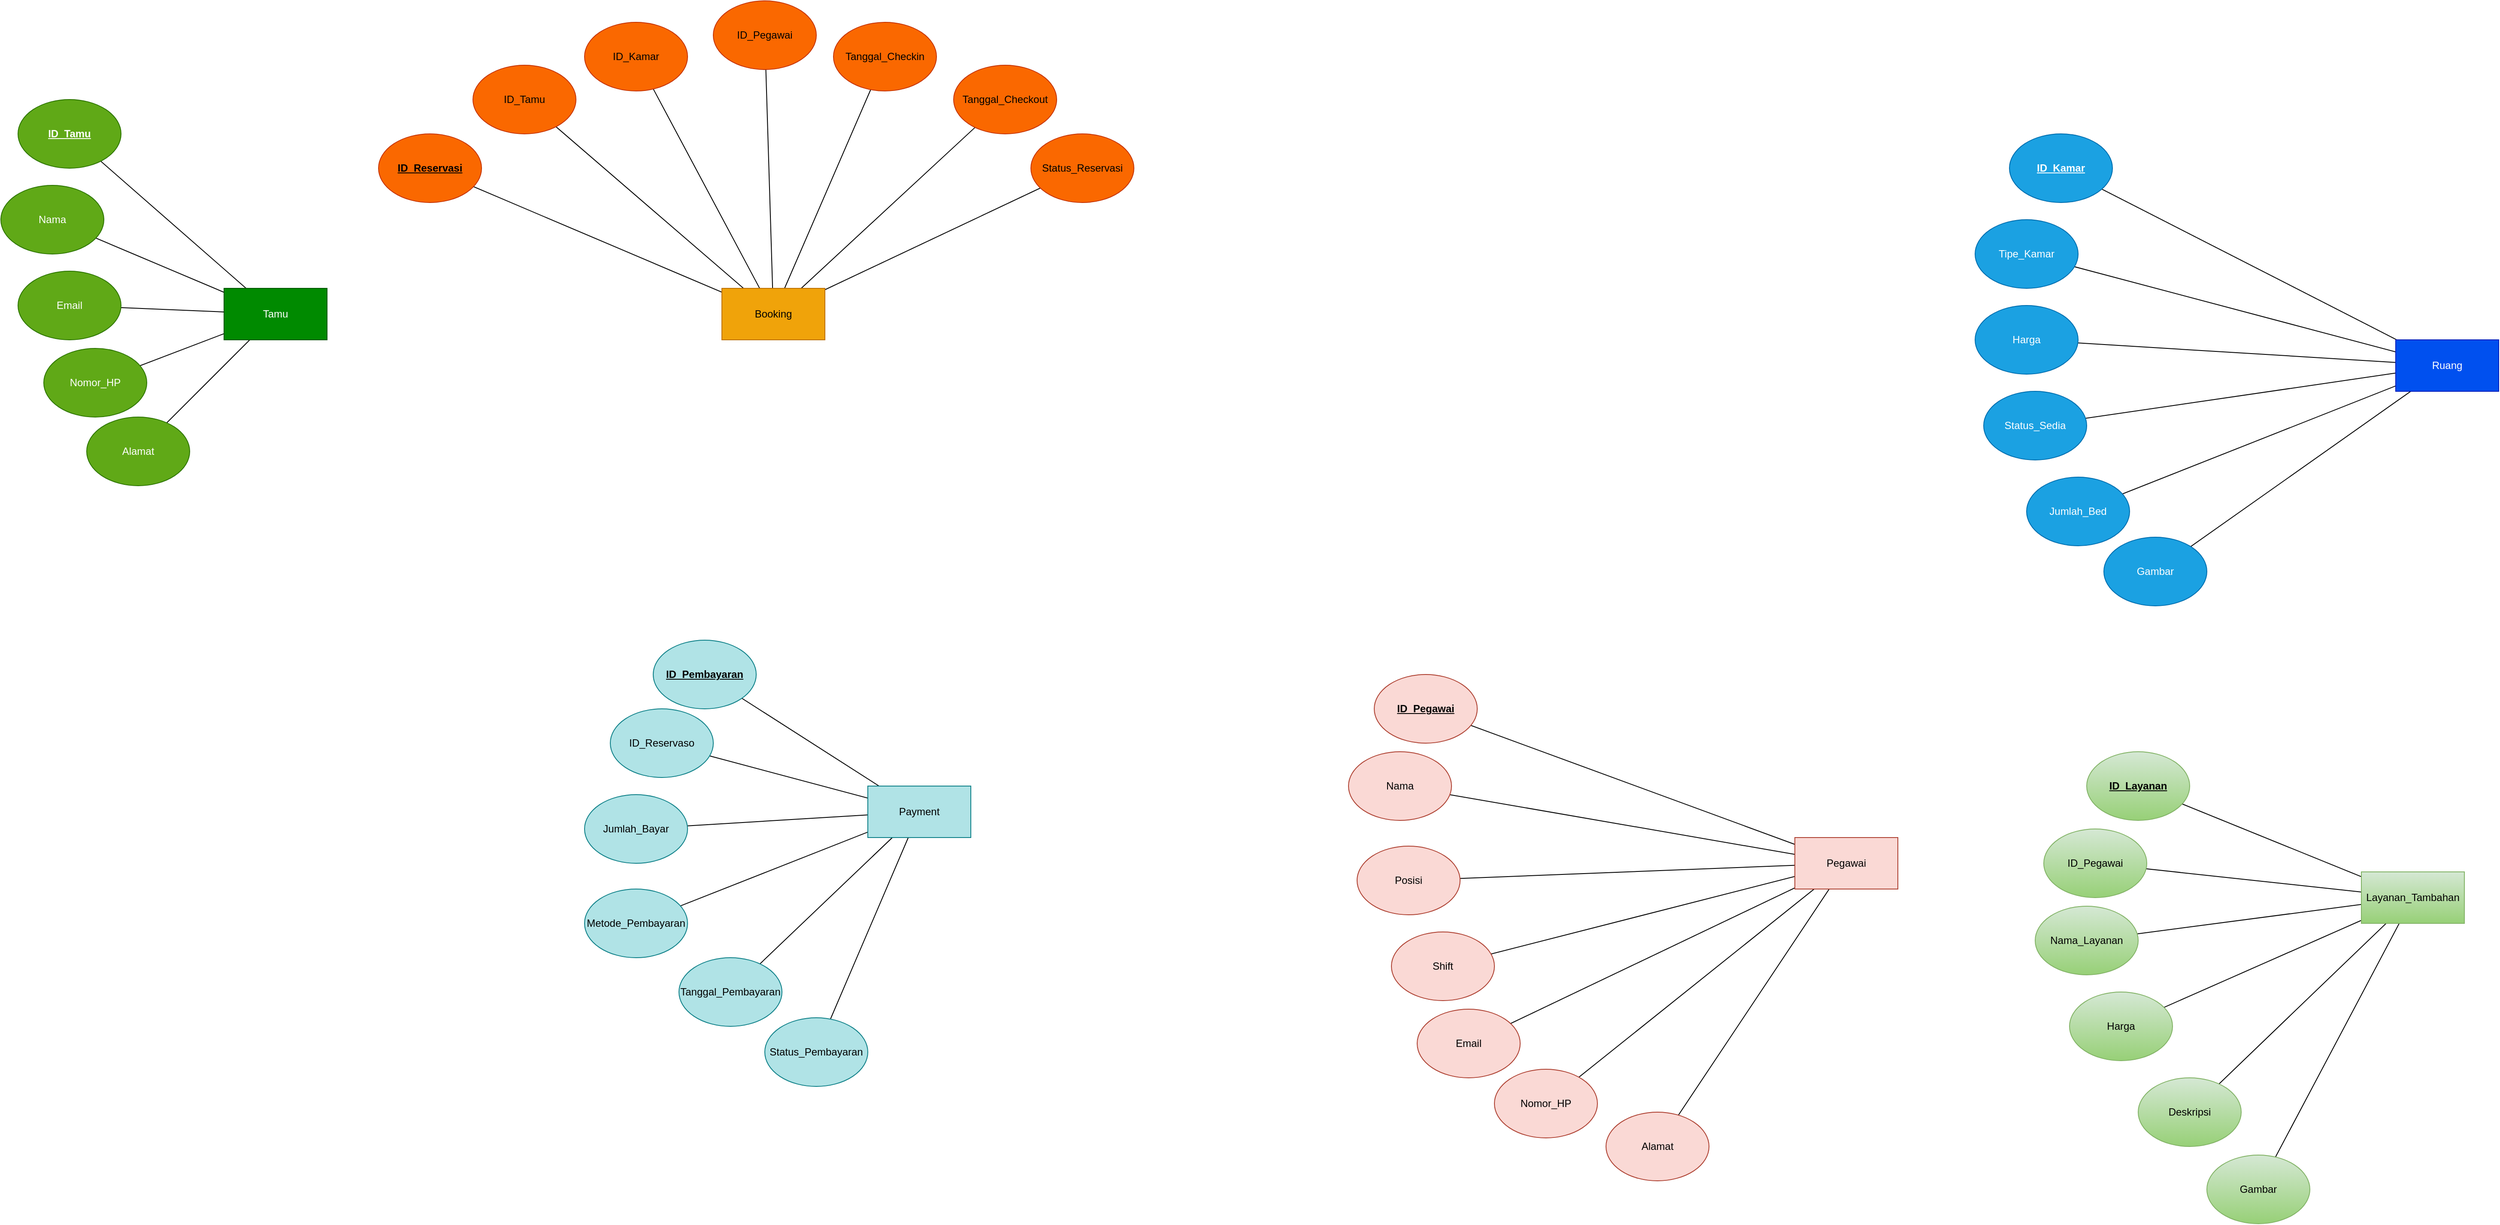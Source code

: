 <mxfile version="26.2.13">
  <diagram name="Page-1" id="5b6cXbMIFhht2GzxUnYm">
    <mxGraphModel dx="2005" dy="1800" grid="1" gridSize="10" guides="1" tooltips="1" connect="1" arrows="1" fold="1" page="1" pageScale="1" pageWidth="850" pageHeight="1100" math="0" shadow="0">
      <root>
        <mxCell id="0" />
        <mxCell id="1" parent="0" />
        <mxCell id="e2a9GpqA6ZSLNUHN16Bm-6" value="" style="endArrow=none;html=1;rounded=0;entryX=0.5;entryY=0.5;entryDx=0;entryDy=0;entryPerimeter=0;exitX=0.5;exitY=0.5;exitDx=0;exitDy=0;exitPerimeter=0;" edge="1" parent="1" source="p-pOgN2rcpTyZTC6pipD-15" target="e2a9GpqA6ZSLNUHN16Bm-5">
          <mxGeometry width="50" height="50" relative="1" as="geometry">
            <mxPoint x="1550" y="790" as="sourcePoint" />
            <mxPoint x="1600" y="740" as="targetPoint" />
          </mxGeometry>
        </mxCell>
        <mxCell id="e2a9GpqA6ZSLNUHN16Bm-2" value="" style="endArrow=none;html=1;rounded=0;entryX=0.5;entryY=0.5;entryDx=0;entryDy=0;entryPerimeter=0;exitX=0.5;exitY=0.5;exitDx=0;exitDy=0;exitPerimeter=0;" edge="1" parent="1" source="p-pOgN2rcpTyZTC6pipD-13" target="e2a9GpqA6ZSLNUHN16Bm-1">
          <mxGeometry width="50" height="50" relative="1" as="geometry">
            <mxPoint x="850" y="90" as="sourcePoint" />
            <mxPoint x="900" y="40" as="targetPoint" />
          </mxGeometry>
        </mxCell>
        <mxCell id="p-pOgN2rcpTyZTC6pipD-81" value="" style="endArrow=none;html=1;rounded=0;exitX=0.5;exitY=0.5;exitDx=0;exitDy=0;exitPerimeter=0;entryX=0.5;entryY=0.5;entryDx=0;entryDy=0;entryPerimeter=0;" parent="1" source="p-pOgN2rcpTyZTC6pipD-80" target="p-pOgN2rcpTyZTC6pipD-15" edge="1">
          <mxGeometry width="50" height="50" relative="1" as="geometry">
            <mxPoint x="1530" y="860" as="sourcePoint" />
            <mxPoint x="1580" y="810" as="targetPoint" />
          </mxGeometry>
        </mxCell>
        <mxCell id="p-pOgN2rcpTyZTC6pipD-82" value="" style="endArrow=none;html=1;rounded=0;entryX=0.5;entryY=0.5;entryDx=0;entryDy=0;entryPerimeter=0;exitX=0.5;exitY=0.5;exitDx=0;exitDy=0;exitPerimeter=0;" parent="1" source="p-pOgN2rcpTyZTC6pipD-15" target="p-pOgN2rcpTyZTC6pipD-79" edge="1">
          <mxGeometry width="50" height="50" relative="1" as="geometry">
            <mxPoint x="1530" y="860" as="sourcePoint" />
            <mxPoint x="1580" y="810" as="targetPoint" />
          </mxGeometry>
        </mxCell>
        <mxCell id="p-pOgN2rcpTyZTC6pipD-83" value="" style="endArrow=none;html=1;rounded=0;entryX=0.5;entryY=0.5;entryDx=0;entryDy=0;entryPerimeter=0;exitX=0.5;exitY=0.5;exitDx=0;exitDy=0;exitPerimeter=0;" parent="1" source="p-pOgN2rcpTyZTC6pipD-15" target="p-pOgN2rcpTyZTC6pipD-78" edge="1">
          <mxGeometry width="50" height="50" relative="1" as="geometry">
            <mxPoint x="1530" y="860" as="sourcePoint" />
            <mxPoint x="1580" y="810" as="targetPoint" />
          </mxGeometry>
        </mxCell>
        <mxCell id="p-pOgN2rcpTyZTC6pipD-84" value="" style="endArrow=none;html=1;rounded=0;entryX=0.5;entryY=0.5;entryDx=0;entryDy=0;entryPerimeter=0;exitX=0.5;exitY=0.5;exitDx=0;exitDy=0;exitPerimeter=0;" parent="1" source="p-pOgN2rcpTyZTC6pipD-15" target="p-pOgN2rcpTyZTC6pipD-77" edge="1">
          <mxGeometry width="50" height="50" relative="1" as="geometry">
            <mxPoint x="1530" y="860" as="sourcePoint" />
            <mxPoint x="1580" y="810" as="targetPoint" />
          </mxGeometry>
        </mxCell>
        <mxCell id="p-pOgN2rcpTyZTC6pipD-85" value="" style="endArrow=none;html=1;rounded=0;entryX=0.5;entryY=0.5;entryDx=0;entryDy=0;entryPerimeter=0;exitX=0.5;exitY=0.5;exitDx=0;exitDy=0;exitPerimeter=0;" parent="1" source="p-pOgN2rcpTyZTC6pipD-15" target="p-pOgN2rcpTyZTC6pipD-76" edge="1">
          <mxGeometry width="50" height="50" relative="1" as="geometry">
            <mxPoint x="1530" y="860" as="sourcePoint" />
            <mxPoint x="1580" y="810" as="targetPoint" />
          </mxGeometry>
        </mxCell>
        <mxCell id="p-pOgN2rcpTyZTC6pipD-69" value="" style="endArrow=none;html=1;rounded=0;exitX=0.5;exitY=0.5;exitDx=0;exitDy=0;exitPerimeter=0;entryX=0.5;entryY=0.5;entryDx=0;entryDy=0;entryPerimeter=0;" parent="1" source="p-pOgN2rcpTyZTC6pipD-68" target="p-pOgN2rcpTyZTC6pipD-60" edge="1">
          <mxGeometry width="50" height="50" relative="1" as="geometry">
            <mxPoint x="880" y="730" as="sourcePoint" />
            <mxPoint x="930" y="680" as="targetPoint" />
          </mxGeometry>
        </mxCell>
        <mxCell id="p-pOgN2rcpTyZTC6pipD-70" value="" style="endArrow=none;html=1;rounded=0;entryX=0.5;entryY=0.5;entryDx=0;entryDy=0;entryPerimeter=0;exitX=0.5;exitY=0.5;exitDx=0;exitDy=0;exitPerimeter=0;" parent="1" source="p-pOgN2rcpTyZTC6pipD-67" target="p-pOgN2rcpTyZTC6pipD-60" edge="1">
          <mxGeometry width="50" height="50" relative="1" as="geometry">
            <mxPoint x="880" y="730" as="sourcePoint" />
            <mxPoint x="930" y="680" as="targetPoint" />
          </mxGeometry>
        </mxCell>
        <mxCell id="p-pOgN2rcpTyZTC6pipD-71" value="" style="endArrow=none;html=1;rounded=0;exitX=0.5;exitY=0.5;exitDx=0;exitDy=0;exitPerimeter=0;entryX=0.5;entryY=0.5;entryDx=0;entryDy=0;entryPerimeter=0;" parent="1" source="p-pOgN2rcpTyZTC6pipD-66" target="p-pOgN2rcpTyZTC6pipD-60" edge="1">
          <mxGeometry width="50" height="50" relative="1" as="geometry">
            <mxPoint x="880" y="730" as="sourcePoint" />
            <mxPoint x="930" y="680" as="targetPoint" />
          </mxGeometry>
        </mxCell>
        <mxCell id="p-pOgN2rcpTyZTC6pipD-72" value="" style="endArrow=none;html=1;rounded=0;entryX=0.5;entryY=0.5;entryDx=0;entryDy=0;entryPerimeter=0;exitX=0.5;exitY=0.5;exitDx=0;exitDy=0;exitPerimeter=0;" parent="1" source="p-pOgN2rcpTyZTC6pipD-65" target="p-pOgN2rcpTyZTC6pipD-60" edge="1">
          <mxGeometry width="50" height="50" relative="1" as="geometry">
            <mxPoint x="880" y="730" as="sourcePoint" />
            <mxPoint x="930" y="680" as="targetPoint" />
          </mxGeometry>
        </mxCell>
        <mxCell id="p-pOgN2rcpTyZTC6pipD-73" value="" style="endArrow=none;html=1;rounded=0;entryX=0.5;entryY=0.5;entryDx=0;entryDy=0;entryPerimeter=0;exitX=0.5;exitY=0.5;exitDx=0;exitDy=0;exitPerimeter=0;" parent="1" source="p-pOgN2rcpTyZTC6pipD-64" target="p-pOgN2rcpTyZTC6pipD-60" edge="1">
          <mxGeometry width="50" height="50" relative="1" as="geometry">
            <mxPoint x="880" y="730" as="sourcePoint" />
            <mxPoint x="930" y="680" as="targetPoint" />
          </mxGeometry>
        </mxCell>
        <mxCell id="p-pOgN2rcpTyZTC6pipD-74" value="" style="endArrow=none;html=1;rounded=0;entryX=0.5;entryY=0.5;entryDx=0;entryDy=0;entryPerimeter=0;exitX=0.5;exitY=0.5;exitDx=0;exitDy=0;exitPerimeter=0;" parent="1" source="p-pOgN2rcpTyZTC6pipD-63" target="p-pOgN2rcpTyZTC6pipD-60" edge="1">
          <mxGeometry width="50" height="50" relative="1" as="geometry">
            <mxPoint x="880" y="730" as="sourcePoint" />
            <mxPoint x="930" y="680" as="targetPoint" />
          </mxGeometry>
        </mxCell>
        <mxCell id="p-pOgN2rcpTyZTC6pipD-75" value="" style="endArrow=none;html=1;rounded=0;entryX=0.5;entryY=0.5;entryDx=0;entryDy=0;entryPerimeter=0;exitX=0.5;exitY=0.5;exitDx=0;exitDy=0;exitPerimeter=0;" parent="1" source="p-pOgN2rcpTyZTC6pipD-60" target="p-pOgN2rcpTyZTC6pipD-61" edge="1">
          <mxGeometry width="50" height="50" relative="1" as="geometry">
            <mxPoint x="880" y="730" as="sourcePoint" />
            <mxPoint x="930" y="680" as="targetPoint" />
          </mxGeometry>
        </mxCell>
        <mxCell id="p-pOgN2rcpTyZTC6pipD-54" value="" style="endArrow=none;html=1;rounded=0;entryX=0.5;entryY=0.5;entryDx=0;entryDy=0;entryPerimeter=0;exitX=0.5;exitY=0.5;exitDx=0;exitDy=0;exitPerimeter=0;" parent="1" source="p-pOgN2rcpTyZTC6pipD-53" target="p-pOgN2rcpTyZTC6pipD-14" edge="1">
          <mxGeometry width="50" height="50" relative="1" as="geometry">
            <mxPoint x="310" y="650" as="sourcePoint" />
            <mxPoint x="220" y="730" as="targetPoint" />
          </mxGeometry>
        </mxCell>
        <mxCell id="p-pOgN2rcpTyZTC6pipD-55" value="" style="endArrow=none;html=1;rounded=0;entryX=0.5;entryY=0.5;entryDx=0;entryDy=0;entryPerimeter=0;exitX=0.5;exitY=0.5;exitDx=0;exitDy=0;exitPerimeter=0;" parent="1" source="p-pOgN2rcpTyZTC6pipD-52" target="p-pOgN2rcpTyZTC6pipD-14" edge="1">
          <mxGeometry width="50" height="50" relative="1" as="geometry">
            <mxPoint x="310" y="650" as="sourcePoint" />
            <mxPoint x="360" y="600" as="targetPoint" />
          </mxGeometry>
        </mxCell>
        <mxCell id="p-pOgN2rcpTyZTC6pipD-56" value="" style="endArrow=none;html=1;rounded=0;exitX=0.5;exitY=0.5;exitDx=0;exitDy=0;exitPerimeter=0;entryX=0.5;entryY=0.5;entryDx=0;entryDy=0;entryPerimeter=0;" parent="1" source="p-pOgN2rcpTyZTC6pipD-51" target="p-pOgN2rcpTyZTC6pipD-14" edge="1">
          <mxGeometry width="50" height="50" relative="1" as="geometry">
            <mxPoint x="310" y="650" as="sourcePoint" />
            <mxPoint x="220" y="720" as="targetPoint" />
          </mxGeometry>
        </mxCell>
        <mxCell id="p-pOgN2rcpTyZTC6pipD-57" value="" style="endArrow=none;html=1;rounded=0;entryX=0.5;entryY=0.5;entryDx=0;entryDy=0;entryPerimeter=0;exitX=0.5;exitY=0.5;exitDx=0;exitDy=0;exitPerimeter=0;" parent="1" source="p-pOgN2rcpTyZTC6pipD-14" target="p-pOgN2rcpTyZTC6pipD-50" edge="1">
          <mxGeometry width="50" height="50" relative="1" as="geometry">
            <mxPoint x="210" y="730" as="sourcePoint" />
            <mxPoint x="360" y="600" as="targetPoint" />
          </mxGeometry>
        </mxCell>
        <mxCell id="p-pOgN2rcpTyZTC6pipD-58" value="" style="endArrow=none;html=1;rounded=0;entryX=0.5;entryY=0.5;entryDx=0;entryDy=0;entryPerimeter=0;exitX=0.5;exitY=0.5;exitDx=0;exitDy=0;exitPerimeter=0;" parent="1" source="p-pOgN2rcpTyZTC6pipD-14" target="p-pOgN2rcpTyZTC6pipD-49" edge="1">
          <mxGeometry width="50" height="50" relative="1" as="geometry">
            <mxPoint x="310" y="650" as="sourcePoint" />
            <mxPoint x="360" y="600" as="targetPoint" />
          </mxGeometry>
        </mxCell>
        <mxCell id="p-pOgN2rcpTyZTC6pipD-59" value="" style="endArrow=none;html=1;rounded=0;entryX=0.5;entryY=0.5;entryDx=0;entryDy=0;entryPerimeter=0;exitX=0.5;exitY=0.5;exitDx=0;exitDy=0;exitPerimeter=0;" parent="1" source="p-pOgN2rcpTyZTC6pipD-14" target="p-pOgN2rcpTyZTC6pipD-48" edge="1">
          <mxGeometry width="50" height="50" relative="1" as="geometry">
            <mxPoint x="310" y="650" as="sourcePoint" />
            <mxPoint x="360" y="600" as="targetPoint" />
          </mxGeometry>
        </mxCell>
        <mxCell id="p-pOgN2rcpTyZTC6pipD-42" value="" style="endArrow=none;html=1;rounded=0;exitX=0.5;exitY=0.5;exitDx=0;exitDy=0;exitPerimeter=0;entryX=0.5;entryY=0.5;entryDx=0;entryDy=0;entryPerimeter=0;" parent="1" source="p-pOgN2rcpTyZTC6pipD-41" target="p-pOgN2rcpTyZTC6pipD-13" edge="1">
          <mxGeometry width="50" height="50" relative="1" as="geometry">
            <mxPoint x="450" y="70" as="sourcePoint" />
            <mxPoint x="500" y="20" as="targetPoint" />
          </mxGeometry>
        </mxCell>
        <mxCell id="p-pOgN2rcpTyZTC6pipD-43" value="" style="endArrow=none;html=1;rounded=0;exitX=0.5;exitY=0.5;exitDx=0;exitDy=0;exitPerimeter=0;entryX=0.5;entryY=0.5;entryDx=0;entryDy=0;entryPerimeter=0;" parent="1" source="p-pOgN2rcpTyZTC6pipD-40" target="p-pOgN2rcpTyZTC6pipD-13" edge="1">
          <mxGeometry width="50" height="50" relative="1" as="geometry">
            <mxPoint x="450" y="70" as="sourcePoint" />
            <mxPoint x="500" y="20" as="targetPoint" />
          </mxGeometry>
        </mxCell>
        <mxCell id="p-pOgN2rcpTyZTC6pipD-44" value="" style="endArrow=none;html=1;rounded=0;exitX=0.5;exitY=0.5;exitDx=0;exitDy=0;exitPerimeter=0;entryX=0.5;entryY=0.5;entryDx=0;entryDy=0;entryPerimeter=0;" parent="1" source="p-pOgN2rcpTyZTC6pipD-39" target="p-pOgN2rcpTyZTC6pipD-13" edge="1">
          <mxGeometry width="50" height="50" relative="1" as="geometry">
            <mxPoint x="450" y="70" as="sourcePoint" />
            <mxPoint x="500" y="20" as="targetPoint" />
          </mxGeometry>
        </mxCell>
        <mxCell id="p-pOgN2rcpTyZTC6pipD-45" value="" style="endArrow=none;html=1;rounded=0;exitX=0.5;exitY=0.5;exitDx=0;exitDy=0;exitPerimeter=0;entryX=0.5;entryY=0.5;entryDx=0;entryDy=0;entryPerimeter=0;" parent="1" source="p-pOgN2rcpTyZTC6pipD-38" target="p-pOgN2rcpTyZTC6pipD-13" edge="1">
          <mxGeometry width="50" height="50" relative="1" as="geometry">
            <mxPoint x="450" y="70" as="sourcePoint" />
            <mxPoint x="500" y="20" as="targetPoint" />
          </mxGeometry>
        </mxCell>
        <mxCell id="p-pOgN2rcpTyZTC6pipD-46" value="" style="endArrow=none;html=1;rounded=0;entryX=0.5;entryY=0.5;entryDx=0;entryDy=0;entryPerimeter=0;exitX=0.5;exitY=0.5;exitDx=0;exitDy=0;exitPerimeter=0;" parent="1" source="p-pOgN2rcpTyZTC6pipD-13" target="p-pOgN2rcpTyZTC6pipD-37" edge="1">
          <mxGeometry width="50" height="50" relative="1" as="geometry">
            <mxPoint x="450" y="70" as="sourcePoint" />
            <mxPoint x="500" y="20" as="targetPoint" />
          </mxGeometry>
        </mxCell>
        <mxCell id="p-pOgN2rcpTyZTC6pipD-47" value="" style="endArrow=none;html=1;rounded=0;entryX=0.5;entryY=0.5;entryDx=0;entryDy=0;entryPerimeter=0;exitX=0.5;exitY=0.5;exitDx=0;exitDy=0;exitPerimeter=0;" parent="1" source="p-pOgN2rcpTyZTC6pipD-13" target="p-pOgN2rcpTyZTC6pipD-36" edge="1">
          <mxGeometry width="50" height="50" relative="1" as="geometry">
            <mxPoint x="450" y="70" as="sourcePoint" />
            <mxPoint x="500" y="20" as="targetPoint" />
          </mxGeometry>
        </mxCell>
        <mxCell id="p-pOgN2rcpTyZTC6pipD-30" value="" style="endArrow=none;html=1;rounded=0;exitX=0.5;exitY=0.5;exitDx=0;exitDy=0;exitPerimeter=0;entryX=0.5;entryY=0.5;entryDx=0;entryDy=0;entryPerimeter=0;" parent="1" source="p-pOgN2rcpTyZTC6pipD-24" target="p-pOgN2rcpTyZTC6pipD-12" edge="1">
          <mxGeometry width="50" height="50" relative="1" as="geometry">
            <mxPoint x="1800" y="170" as="sourcePoint" />
            <mxPoint x="1850" y="120" as="targetPoint" />
          </mxGeometry>
        </mxCell>
        <mxCell id="p-pOgN2rcpTyZTC6pipD-31" value="" style="endArrow=none;html=1;rounded=0;exitX=0.5;exitY=0.5;exitDx=0;exitDy=0;exitPerimeter=0;entryX=0.5;entryY=0.5;entryDx=0;entryDy=0;entryPerimeter=0;" parent="1" source="p-pOgN2rcpTyZTC6pipD-27" target="p-pOgN2rcpTyZTC6pipD-12" edge="1">
          <mxGeometry width="50" height="50" relative="1" as="geometry">
            <mxPoint x="1800" y="270" as="sourcePoint" />
            <mxPoint x="1850" y="220" as="targetPoint" />
          </mxGeometry>
        </mxCell>
        <mxCell id="p-pOgN2rcpTyZTC6pipD-32" value="" style="endArrow=none;html=1;rounded=0;exitX=0.5;exitY=0.5;exitDx=0;exitDy=0;exitPerimeter=0;entryX=0.5;entryY=0.5;entryDx=0;entryDy=0;entryPerimeter=0;" parent="1" source="p-pOgN2rcpTyZTC6pipD-26" target="p-pOgN2rcpTyZTC6pipD-12" edge="1">
          <mxGeometry width="50" height="50" relative="1" as="geometry">
            <mxPoint x="1810" y="280" as="sourcePoint" />
            <mxPoint x="1860" y="230" as="targetPoint" />
          </mxGeometry>
        </mxCell>
        <mxCell id="p-pOgN2rcpTyZTC6pipD-33" value="" style="endArrow=none;html=1;rounded=0;exitX=0.5;exitY=0.5;exitDx=0;exitDy=0;exitPerimeter=0;entryX=0.5;entryY=0.5;entryDx=0;entryDy=0;entryPerimeter=0;" parent="1" source="p-pOgN2rcpTyZTC6pipD-28" target="p-pOgN2rcpTyZTC6pipD-12" edge="1">
          <mxGeometry width="50" height="50" relative="1" as="geometry">
            <mxPoint x="1820" y="290" as="sourcePoint" />
            <mxPoint x="1870" y="240" as="targetPoint" />
          </mxGeometry>
        </mxCell>
        <mxCell id="p-pOgN2rcpTyZTC6pipD-34" value="" style="endArrow=none;html=1;rounded=0;exitX=0.5;exitY=0.5;exitDx=0;exitDy=0;exitPerimeter=0;entryX=0.5;entryY=0.5;entryDx=0;entryDy=0;entryPerimeter=0;" parent="1" source="p-pOgN2rcpTyZTC6pipD-29" target="p-pOgN2rcpTyZTC6pipD-12" edge="1">
          <mxGeometry width="50" height="50" relative="1" as="geometry">
            <mxPoint x="1830" y="300" as="sourcePoint" />
            <mxPoint x="1880" y="250" as="targetPoint" />
          </mxGeometry>
        </mxCell>
        <mxCell id="p-pOgN2rcpTyZTC6pipD-35" value="" style="endArrow=none;html=1;rounded=0;exitX=0.5;exitY=0.5;exitDx=0;exitDy=0;exitPerimeter=0;entryX=0.5;entryY=0.5;entryDx=0;entryDy=0;entryPerimeter=0;" parent="1" source="p-pOgN2rcpTyZTC6pipD-25" target="p-pOgN2rcpTyZTC6pipD-12" edge="1">
          <mxGeometry width="50" height="50" relative="1" as="geometry">
            <mxPoint x="1840" y="310" as="sourcePoint" />
            <mxPoint x="1890" y="260" as="targetPoint" />
          </mxGeometry>
        </mxCell>
        <mxCell id="p-pOgN2rcpTyZTC6pipD-20" value="" style="endArrow=none;html=1;rounded=0;exitX=0.5;exitY=0.5;exitDx=0;exitDy=0;exitPerimeter=0;entryX=0.5;entryY=0.5;entryDx=0;entryDy=0;entryPerimeter=0;" parent="1" source="p-pOgN2rcpTyZTC6pipD-16" target="p-pOgN2rcpTyZTC6pipD-4" edge="1">
          <mxGeometry width="50" height="50" relative="1" as="geometry">
            <mxPoint x="-760" y="230" as="sourcePoint" />
            <mxPoint x="-760" y="60" as="targetPoint" />
          </mxGeometry>
        </mxCell>
        <mxCell id="p-pOgN2rcpTyZTC6pipD-21" value="" style="endArrow=none;html=1;rounded=0;exitX=0.5;exitY=0.5;exitDx=0;exitDy=0;exitPerimeter=0;entryX=0.5;entryY=0.5;entryDx=0;entryDy=0;entryPerimeter=0;" parent="1" source="p-pOgN2rcpTyZTC6pipD-17" target="p-pOgN2rcpTyZTC6pipD-4" edge="1">
          <mxGeometry width="50" height="50" relative="1" as="geometry">
            <mxPoint x="-620" y="230" as="sourcePoint" />
            <mxPoint x="-750" y="60" as="targetPoint" />
          </mxGeometry>
        </mxCell>
        <mxCell id="p-pOgN2rcpTyZTC6pipD-22" value="" style="endArrow=none;html=1;rounded=0;exitX=0.5;exitY=0.5;exitDx=0;exitDy=0;exitPerimeter=0;entryX=0.5;entryY=0.5;entryDx=0;entryDy=0;entryPerimeter=0;" parent="1" source="p-pOgN2rcpTyZTC6pipD-18" target="p-pOgN2rcpTyZTC6pipD-4" edge="1">
          <mxGeometry width="50" height="50" relative="1" as="geometry">
            <mxPoint x="-480" y="240" as="sourcePoint" />
            <mxPoint x="-760" y="60" as="targetPoint" />
          </mxGeometry>
        </mxCell>
        <mxCell id="p-pOgN2rcpTyZTC6pipD-23" value="" style="endArrow=none;html=1;rounded=0;exitX=0.5;exitY=0.5;exitDx=0;exitDy=0;exitPerimeter=0;entryX=0.5;entryY=0.5;entryDx=0;entryDy=0;entryPerimeter=0;" parent="1" source="p-pOgN2rcpTyZTC6pipD-19" target="p-pOgN2rcpTyZTC6pipD-4" edge="1">
          <mxGeometry width="50" height="50" relative="1" as="geometry">
            <mxPoint x="-350" y="230" as="sourcePoint" />
            <mxPoint x="-760" y="60" as="targetPoint" />
          </mxGeometry>
        </mxCell>
        <mxCell id="p-pOgN2rcpTyZTC6pipD-10" value="" style="endArrow=none;html=1;rounded=0;exitX=0.5;exitY=0.5;exitDx=0;exitDy=0;exitPerimeter=0;entryX=0.5;entryY=0.5;entryDx=0;entryDy=0;entryPerimeter=0;" parent="1" source="p-pOgN2rcpTyZTC6pipD-8" target="p-pOgN2rcpTyZTC6pipD-4" edge="1">
          <mxGeometry width="50" height="50" relative="1" as="geometry">
            <mxPoint x="-530" y="310" as="sourcePoint" />
            <mxPoint x="-480" y="260" as="targetPoint" />
          </mxGeometry>
        </mxCell>
        <mxCell id="p-pOgN2rcpTyZTC6pipD-4" value="Tamu" style="rounded=0;whiteSpace=wrap;html=1;points=[[0.5,0.5,0,0,0]];fillColor=#008a00;fontColor=#ffffff;strokeColor=#005700;" parent="1" vertex="1">
          <mxGeometry x="-580" width="120" height="60" as="geometry" />
        </mxCell>
        <mxCell id="p-pOgN2rcpTyZTC6pipD-8" value="&lt;b&gt;&lt;u&gt;ID_Tamu&lt;/u&gt;&lt;/b&gt;" style="ellipse;whiteSpace=wrap;html=1;points=[[0.5,0.5,0,0,0]];fillColor=#60a917;fontColor=#ffffff;strokeColor=#2D7600;" parent="1" vertex="1">
          <mxGeometry x="-820" y="-220" width="120" height="80" as="geometry" />
        </mxCell>
        <mxCell id="p-pOgN2rcpTyZTC6pipD-12" value="Ruang" style="rounded=0;whiteSpace=wrap;html=1;points=[[0.5,0.5,0,0,0]];fillColor=#0050ef;fontColor=#ffffff;strokeColor=#001DBC;" parent="1" vertex="1">
          <mxGeometry x="1950" y="60" width="120" height="60" as="geometry" />
        </mxCell>
        <mxCell id="p-pOgN2rcpTyZTC6pipD-13" value="Booking" style="rounded=0;whiteSpace=wrap;html=1;points=[[0.5,0.5,0,0,0]];fillColor=#f0a30a;fontColor=#000000;strokeColor=#BD7000;" parent="1" vertex="1">
          <mxGeometry width="120" height="60" as="geometry" />
        </mxCell>
        <mxCell id="p-pOgN2rcpTyZTC6pipD-14" value="Payment" style="rounded=0;whiteSpace=wrap;html=1;points=[[0.5,0.5,0,0,0]];fillColor=#b0e3e6;strokeColor=#0e8088;" parent="1" vertex="1">
          <mxGeometry x="170" y="580" width="120" height="60" as="geometry" />
        </mxCell>
        <mxCell id="p-pOgN2rcpTyZTC6pipD-15" value="Layanan_Tambahan" style="rounded=0;whiteSpace=wrap;html=1;points=[[0.5,0.5,0,0,0]];fillColor=#d5e8d4;gradientColor=#97d077;strokeColor=#82b366;" parent="1" vertex="1">
          <mxGeometry x="1910" y="680" width="120" height="60" as="geometry" />
        </mxCell>
        <mxCell id="p-pOgN2rcpTyZTC6pipD-16" value="Nama" style="ellipse;whiteSpace=wrap;html=1;points=[[0.5,0.5,0,0,0]];fillColor=#60a917;fontColor=#ffffff;strokeColor=#2D7600;" parent="1" vertex="1">
          <mxGeometry x="-840" y="-120" width="120" height="80" as="geometry" />
        </mxCell>
        <mxCell id="p-pOgN2rcpTyZTC6pipD-17" value="Email" style="ellipse;whiteSpace=wrap;html=1;points=[[0.5,0.5,0,0,0]];fillColor=#60a917;fontColor=#ffffff;strokeColor=#2D7600;" parent="1" vertex="1">
          <mxGeometry x="-820" y="-20" width="120" height="80" as="geometry" />
        </mxCell>
        <mxCell id="p-pOgN2rcpTyZTC6pipD-18" value="Nomor_HP" style="ellipse;whiteSpace=wrap;html=1;points=[[0.5,0.5,0,0,0]];fillColor=#60a917;fontColor=#ffffff;strokeColor=#2D7600;" parent="1" vertex="1">
          <mxGeometry x="-790" y="70" width="120" height="80" as="geometry" />
        </mxCell>
        <mxCell id="p-pOgN2rcpTyZTC6pipD-19" value="Alamat" style="ellipse;whiteSpace=wrap;html=1;points=[[0.5,0.5,0,0,0]];fillColor=#60a917;fontColor=#ffffff;strokeColor=#2D7600;" parent="1" vertex="1">
          <mxGeometry x="-740" y="150" width="120" height="80" as="geometry" />
        </mxCell>
        <mxCell id="p-pOgN2rcpTyZTC6pipD-24" value="&lt;b&gt;&lt;u&gt;ID_Kamar&lt;/u&gt;&lt;/b&gt;" style="ellipse;whiteSpace=wrap;html=1;points=[[0.5,0.5,0,0,0]];fillColor=#1ba1e2;fontColor=#ffffff;strokeColor=#006EAF;" parent="1" vertex="1">
          <mxGeometry x="1500" y="-180" width="120" height="80" as="geometry" />
        </mxCell>
        <mxCell id="p-pOgN2rcpTyZTC6pipD-25" value="Tipe_Kamar" style="ellipse;whiteSpace=wrap;html=1;points=[[0.5,0.5,0,0,0]];fillColor=#1ba1e2;fontColor=#ffffff;strokeColor=#006EAF;" parent="1" vertex="1">
          <mxGeometry x="1460" y="-80" width="120" height="80" as="geometry" />
        </mxCell>
        <mxCell id="p-pOgN2rcpTyZTC6pipD-26" value="Harga" style="ellipse;whiteSpace=wrap;html=1;points=[[0.5,0.5,0,0,0]];fillColor=#1ba1e2;fontColor=#ffffff;strokeColor=#006EAF;" parent="1" vertex="1">
          <mxGeometry x="1460" y="20" width="120" height="80" as="geometry" />
        </mxCell>
        <mxCell id="p-pOgN2rcpTyZTC6pipD-27" value="Status_Sedia" style="ellipse;whiteSpace=wrap;html=1;points=[[0.5,0.5,0,0,0]];fillColor=#1ba1e2;fontColor=#ffffff;strokeColor=#006EAF;" parent="1" vertex="1">
          <mxGeometry x="1470" y="120" width="120" height="80" as="geometry" />
        </mxCell>
        <mxCell id="p-pOgN2rcpTyZTC6pipD-28" value="Jumlah_Bed" style="ellipse;whiteSpace=wrap;html=1;points=[[0.5,0.5,0,0,0]];fillColor=#1ba1e2;fontColor=#ffffff;strokeColor=#006EAF;" parent="1" vertex="1">
          <mxGeometry x="1520" y="220" width="120" height="80" as="geometry" />
        </mxCell>
        <mxCell id="p-pOgN2rcpTyZTC6pipD-29" value="Gambar" style="ellipse;whiteSpace=wrap;html=1;points=[[0.5,0.5,0,0,0]];fillColor=#1ba1e2;fontColor=#ffffff;strokeColor=#006EAF;" parent="1" vertex="1">
          <mxGeometry x="1610" y="290" width="120" height="80" as="geometry" />
        </mxCell>
        <mxCell id="p-pOgN2rcpTyZTC6pipD-36" value="&lt;b&gt;&lt;u&gt;ID_Reservasi&lt;/u&gt;&lt;/b&gt;" style="ellipse;whiteSpace=wrap;html=1;points=[[0.5,0.5,0,0,0]];fillColor=#fa6800;strokeColor=#C73500;fontColor=#000000;" parent="1" vertex="1">
          <mxGeometry x="-400" y="-180" width="120" height="80" as="geometry" />
        </mxCell>
        <mxCell id="p-pOgN2rcpTyZTC6pipD-37" value="ID_Tamu" style="ellipse;whiteSpace=wrap;html=1;points=[[0.5,0.5,0,0,0]];fillColor=#fa6800;strokeColor=#C73500;fontColor=#000000;" parent="1" vertex="1">
          <mxGeometry x="-290" y="-260" width="120" height="80" as="geometry" />
        </mxCell>
        <mxCell id="p-pOgN2rcpTyZTC6pipD-38" value="ID_Kamar" style="ellipse;whiteSpace=wrap;html=1;points=[[0.5,0.5,0,0,0]];fillColor=#fa6800;strokeColor=#C73500;fontColor=#000000;" parent="1" vertex="1">
          <mxGeometry x="-160" y="-310" width="120" height="80" as="geometry" />
        </mxCell>
        <mxCell id="p-pOgN2rcpTyZTC6pipD-39" value="Tanggal_Checkin" style="ellipse;whiteSpace=wrap;html=1;points=[[0.5,0.5,0,0,0]];fillColor=#fa6800;strokeColor=#C73500;fontColor=#000000;" parent="1" vertex="1">
          <mxGeometry x="130" y="-310" width="120" height="80" as="geometry" />
        </mxCell>
        <mxCell id="p-pOgN2rcpTyZTC6pipD-40" value="Tanggal_Checkout" style="ellipse;whiteSpace=wrap;html=1;points=[[0.5,0.5,0,0,0]];fillColor=#fa6800;strokeColor=#C73500;fontColor=#000000;" parent="1" vertex="1">
          <mxGeometry x="270" y="-260" width="120" height="80" as="geometry" />
        </mxCell>
        <mxCell id="p-pOgN2rcpTyZTC6pipD-41" value="Status_Reservasi" style="ellipse;whiteSpace=wrap;html=1;points=[[0.5,0.5,0,0,0]];fillColor=#fa6800;strokeColor=#C73500;fontColor=#000000;" parent="1" vertex="1">
          <mxGeometry x="360" y="-180" width="120" height="80" as="geometry" />
        </mxCell>
        <mxCell id="p-pOgN2rcpTyZTC6pipD-48" value="&lt;b&gt;&lt;u&gt;ID_Pembayaran&lt;/u&gt;&lt;/b&gt;" style="ellipse;whiteSpace=wrap;html=1;points=[[0.5,0.5,0,0,0]];fillColor=#b0e3e6;strokeColor=#0e8088;" parent="1" vertex="1">
          <mxGeometry x="-80" y="410" width="120" height="80" as="geometry" />
        </mxCell>
        <mxCell id="p-pOgN2rcpTyZTC6pipD-49" value="ID_Reservaso" style="ellipse;whiteSpace=wrap;html=1;points=[[0.5,0.5,0,0,0]];fillColor=#b0e3e6;strokeColor=#0e8088;" parent="1" vertex="1">
          <mxGeometry x="-130" y="490" width="120" height="80" as="geometry" />
        </mxCell>
        <mxCell id="p-pOgN2rcpTyZTC6pipD-50" value="Jumlah_Bayar" style="ellipse;whiteSpace=wrap;html=1;points=[[0.5,0.5,0,0,0]];fillColor=#b0e3e6;strokeColor=#0e8088;" parent="1" vertex="1">
          <mxGeometry x="-160" y="590" width="120" height="80" as="geometry" />
        </mxCell>
        <mxCell id="p-pOgN2rcpTyZTC6pipD-51" value="Metode_Pembayaran" style="ellipse;whiteSpace=wrap;html=1;points=[[0.5,0.5,0,0,0]];fillColor=#b0e3e6;strokeColor=#0e8088;" parent="1" vertex="1">
          <mxGeometry x="-160" y="700" width="120" height="80" as="geometry" />
        </mxCell>
        <mxCell id="p-pOgN2rcpTyZTC6pipD-52" value="Tanggal_Pembayaran" style="ellipse;whiteSpace=wrap;html=1;points=[[0.5,0.5,0,0,0]];fillColor=#b0e3e6;strokeColor=#0e8088;" parent="1" vertex="1">
          <mxGeometry x="-50" y="780" width="120" height="80" as="geometry" />
        </mxCell>
        <mxCell id="p-pOgN2rcpTyZTC6pipD-53" value="Status_Pembayaran" style="ellipse;whiteSpace=wrap;html=1;points=[[0.5,0.5,0,0,0]];fillColor=#b0e3e6;strokeColor=#0e8088;" parent="1" vertex="1">
          <mxGeometry x="50" y="850" width="120" height="80" as="geometry" />
        </mxCell>
        <mxCell id="p-pOgN2rcpTyZTC6pipD-60" value="Pegawai" style="rounded=0;whiteSpace=wrap;html=1;points=[[0.5,0.5,0,0,0]];fillColor=#fad9d5;strokeColor=#ae4132;" parent="1" vertex="1">
          <mxGeometry x="1250" y="640" width="120" height="60" as="geometry" />
        </mxCell>
        <mxCell id="p-pOgN2rcpTyZTC6pipD-61" value="&lt;b&gt;&lt;u&gt;ID_Pegawai&lt;/u&gt;&lt;/b&gt;" style="ellipse;whiteSpace=wrap;html=1;points=[[0.5,0.5,0,0,0]];fillColor=#fad9d5;strokeColor=#ae4132;" parent="1" vertex="1">
          <mxGeometry x="760" y="450" width="120" height="80" as="geometry" />
        </mxCell>
        <mxCell id="p-pOgN2rcpTyZTC6pipD-63" value="Nama" style="ellipse;whiteSpace=wrap;html=1;points=[[0.5,0.5,0,0,0]];fillColor=#fad9d5;strokeColor=#ae4132;" parent="1" vertex="1">
          <mxGeometry x="730" y="540" width="120" height="80" as="geometry" />
        </mxCell>
        <mxCell id="p-pOgN2rcpTyZTC6pipD-64" value="Posisi" style="ellipse;whiteSpace=wrap;html=1;points=[[0.5,0.5,0,0,0]];fillColor=#fad9d5;strokeColor=#ae4132;" parent="1" vertex="1">
          <mxGeometry x="740" y="650" width="120" height="80" as="geometry" />
        </mxCell>
        <mxCell id="p-pOgN2rcpTyZTC6pipD-65" value="Shift" style="ellipse;whiteSpace=wrap;html=1;points=[[0.5,0.5,0,0,0]];fillColor=#fad9d5;strokeColor=#ae4132;" parent="1" vertex="1">
          <mxGeometry x="780" y="750" width="120" height="80" as="geometry" />
        </mxCell>
        <mxCell id="p-pOgN2rcpTyZTC6pipD-66" value="Email" style="ellipse;whiteSpace=wrap;html=1;points=[[0.5,0.5,0,0,0]];fillColor=#fad9d5;strokeColor=#ae4132;" parent="1" vertex="1">
          <mxGeometry x="810" y="840" width="120" height="80" as="geometry" />
        </mxCell>
        <mxCell id="p-pOgN2rcpTyZTC6pipD-67" value="Nomor_HP" style="ellipse;whiteSpace=wrap;html=1;points=[[0.5,0.5,0,0,0]];fillColor=#fad9d5;strokeColor=#ae4132;" parent="1" vertex="1">
          <mxGeometry x="900" y="910" width="120" height="80" as="geometry" />
        </mxCell>
        <mxCell id="p-pOgN2rcpTyZTC6pipD-68" value="Alamat" style="ellipse;whiteSpace=wrap;html=1;points=[[0.5,0.5,0,0,0]];fillColor=#fad9d5;strokeColor=#ae4132;" parent="1" vertex="1">
          <mxGeometry x="1030" y="960" width="120" height="80" as="geometry" />
        </mxCell>
        <mxCell id="p-pOgN2rcpTyZTC6pipD-76" value="&lt;b&gt;&lt;u&gt;ID_Layanan&lt;/u&gt;&lt;/b&gt;" style="ellipse;whiteSpace=wrap;html=1;points=[[0.5,0.5,0,0,0]];fillColor=#d5e8d4;gradientColor=#97d077;strokeColor=#82b366;" parent="1" vertex="1">
          <mxGeometry x="1590" y="540" width="120" height="80" as="geometry" />
        </mxCell>
        <mxCell id="p-pOgN2rcpTyZTC6pipD-77" value="Nama_Layanan" style="ellipse;whiteSpace=wrap;html=1;points=[[0.5,0.5,0,0,0]];fillColor=#d5e8d4;gradientColor=#97d077;strokeColor=#82b366;" parent="1" vertex="1">
          <mxGeometry x="1530" y="720" width="120" height="80" as="geometry" />
        </mxCell>
        <mxCell id="p-pOgN2rcpTyZTC6pipD-78" value="Harga" style="ellipse;whiteSpace=wrap;html=1;points=[[0.5,0.5,0,0,0]];fillColor=#d5e8d4;gradientColor=#97d077;strokeColor=#82b366;" parent="1" vertex="1">
          <mxGeometry x="1570" y="820" width="120" height="80" as="geometry" />
        </mxCell>
        <mxCell id="p-pOgN2rcpTyZTC6pipD-79" value="Deskripsi" style="ellipse;whiteSpace=wrap;html=1;points=[[0.5,0.5,0,0,0]];fillColor=#d5e8d4;gradientColor=#97d077;strokeColor=#82b366;" parent="1" vertex="1">
          <mxGeometry x="1650" y="920" width="120" height="80" as="geometry" />
        </mxCell>
        <mxCell id="p-pOgN2rcpTyZTC6pipD-80" value="Gambar" style="ellipse;whiteSpace=wrap;html=1;points=[[0.5,0.5,0,0,0]];fillColor=#d5e8d4;gradientColor=#97d077;strokeColor=#82b366;" parent="1" vertex="1">
          <mxGeometry x="1730" y="1010" width="120" height="80" as="geometry" />
        </mxCell>
        <mxCell id="e2a9GpqA6ZSLNUHN16Bm-1" value="ID_Pegawai" style="ellipse;whiteSpace=wrap;html=1;points=[[0.5,0.5,0,0,0]];fillColor=#fa6800;strokeColor=#C73500;fontColor=#000000;" vertex="1" parent="1">
          <mxGeometry x="-10" y="-335" width="120" height="80" as="geometry" />
        </mxCell>
        <mxCell id="e2a9GpqA6ZSLNUHN16Bm-5" value="ID_Pegawai" style="ellipse;whiteSpace=wrap;html=1;points=[[0.5,0.5,0,0,0]];fillColor=#d5e8d4;gradientColor=#97d077;strokeColor=#82b366;" vertex="1" parent="1">
          <mxGeometry x="1540" y="630" width="120" height="80" as="geometry" />
        </mxCell>
      </root>
    </mxGraphModel>
  </diagram>
</mxfile>
